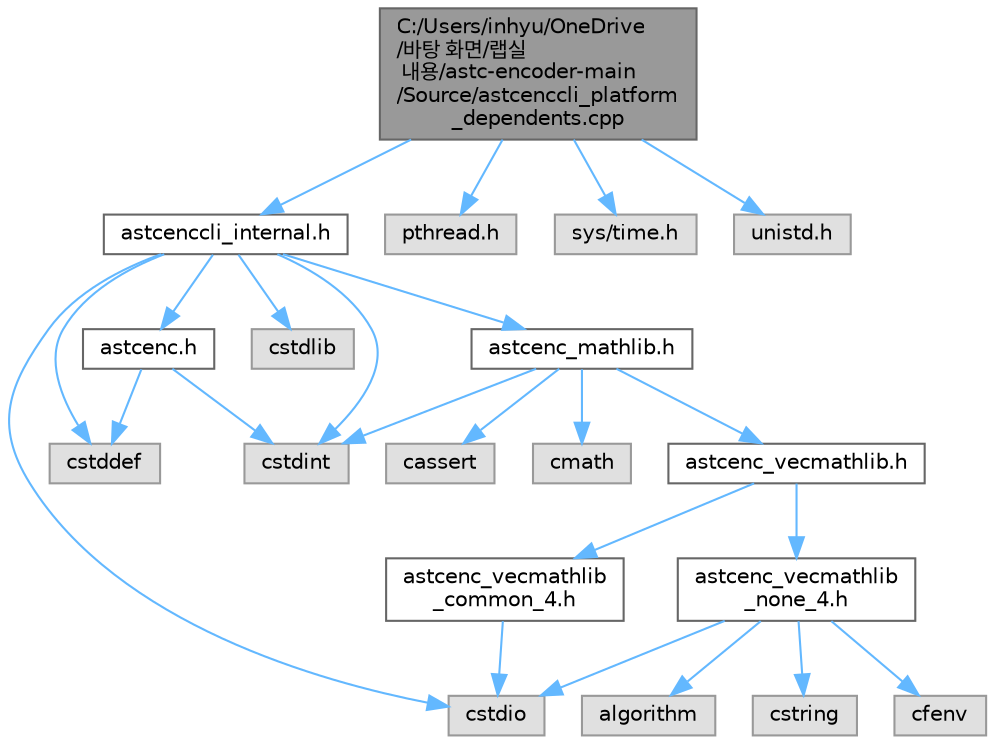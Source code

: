 digraph "C:/Users/inhyu/OneDrive/바탕 화면/랩실 내용/astc-encoder-main/Source/astcenccli_platform_dependents.cpp"
{
 // LATEX_PDF_SIZE
  bgcolor="transparent";
  edge [fontname=Helvetica,fontsize=10,labelfontname=Helvetica,labelfontsize=10];
  node [fontname=Helvetica,fontsize=10,shape=box,height=0.2,width=0.4];
  Node1 [id="Node000001",label="C:/Users/inhyu/OneDrive\l/바탕 화면/랩실\l 내용/astc-encoder-main\l/Source/astcenccli_platform\l_dependents.cpp",height=0.2,width=0.4,color="gray40", fillcolor="grey60", style="filled", fontcolor="black",tooltip=" "];
  Node1 -> Node2 [id="edge1_Node000001_Node000002",color="steelblue1",style="solid",tooltip=" "];
  Node2 [id="Node000002",label="astcenccli_internal.h",height=0.2,width=0.4,color="grey40", fillcolor="white", style="filled",URL="$astcenccli__internal_8h.html",tooltip=" "];
  Node2 -> Node3 [id="edge2_Node000002_Node000003",color="steelblue1",style="solid",tooltip=" "];
  Node3 [id="Node000003",label="cstddef",height=0.2,width=0.4,color="grey60", fillcolor="#E0E0E0", style="filled",tooltip=" "];
  Node2 -> Node4 [id="edge3_Node000002_Node000004",color="steelblue1",style="solid",tooltip=" "];
  Node4 [id="Node000004",label="cstdint",height=0.2,width=0.4,color="grey60", fillcolor="#E0E0E0", style="filled",tooltip=" "];
  Node2 -> Node5 [id="edge4_Node000002_Node000005",color="steelblue1",style="solid",tooltip=" "];
  Node5 [id="Node000005",label="cstdio",height=0.2,width=0.4,color="grey60", fillcolor="#E0E0E0", style="filled",tooltip=" "];
  Node2 -> Node6 [id="edge5_Node000002_Node000006",color="steelblue1",style="solid",tooltip=" "];
  Node6 [id="Node000006",label="cstdlib",height=0.2,width=0.4,color="grey60", fillcolor="#E0E0E0", style="filled",tooltip=" "];
  Node2 -> Node7 [id="edge6_Node000002_Node000007",color="steelblue1",style="solid",tooltip=" "];
  Node7 [id="Node000007",label="astcenc.h",height=0.2,width=0.4,color="grey40", fillcolor="white", style="filled",URL="$astcenc_8h.html",tooltip=" "];
  Node7 -> Node3 [id="edge7_Node000007_Node000003",color="steelblue1",style="solid",tooltip=" "];
  Node7 -> Node4 [id="edge8_Node000007_Node000004",color="steelblue1",style="solid",tooltip=" "];
  Node2 -> Node8 [id="edge9_Node000002_Node000008",color="steelblue1",style="solid",tooltip=" "];
  Node8 [id="Node000008",label="astcenc_mathlib.h",height=0.2,width=0.4,color="grey40", fillcolor="white", style="filled",URL="$astcenc__mathlib_8h.html",tooltip=" "];
  Node8 -> Node9 [id="edge10_Node000008_Node000009",color="steelblue1",style="solid",tooltip=" "];
  Node9 [id="Node000009",label="cassert",height=0.2,width=0.4,color="grey60", fillcolor="#E0E0E0", style="filled",tooltip=" "];
  Node8 -> Node4 [id="edge11_Node000008_Node000004",color="steelblue1",style="solid",tooltip=" "];
  Node8 -> Node10 [id="edge12_Node000008_Node000010",color="steelblue1",style="solid",tooltip=" "];
  Node10 [id="Node000010",label="cmath",height=0.2,width=0.4,color="grey60", fillcolor="#E0E0E0", style="filled",tooltip=" "];
  Node8 -> Node11 [id="edge13_Node000008_Node000011",color="steelblue1",style="solid",tooltip=" "];
  Node11 [id="Node000011",label="astcenc_vecmathlib.h",height=0.2,width=0.4,color="grey40", fillcolor="white", style="filled",URL="$astcenc__vecmathlib_8h.html",tooltip=" "];
  Node11 -> Node12 [id="edge14_Node000011_Node000012",color="steelblue1",style="solid",tooltip=" "];
  Node12 [id="Node000012",label="astcenc_vecmathlib\l_none_4.h",height=0.2,width=0.4,color="grey40", fillcolor="white", style="filled",URL="$astcenc__vecmathlib__none__4_8h.html",tooltip=" "];
  Node12 -> Node13 [id="edge15_Node000012_Node000013",color="steelblue1",style="solid",tooltip=" "];
  Node13 [id="Node000013",label="algorithm",height=0.2,width=0.4,color="grey60", fillcolor="#E0E0E0", style="filled",tooltip=" "];
  Node12 -> Node5 [id="edge16_Node000012_Node000005",color="steelblue1",style="solid",tooltip=" "];
  Node12 -> Node14 [id="edge17_Node000012_Node000014",color="steelblue1",style="solid",tooltip=" "];
  Node14 [id="Node000014",label="cstring",height=0.2,width=0.4,color="grey60", fillcolor="#E0E0E0", style="filled",tooltip=" "];
  Node12 -> Node15 [id="edge18_Node000012_Node000015",color="steelblue1",style="solid",tooltip=" "];
  Node15 [id="Node000015",label="cfenv",height=0.2,width=0.4,color="grey60", fillcolor="#E0E0E0", style="filled",tooltip=" "];
  Node11 -> Node16 [id="edge19_Node000011_Node000016",color="steelblue1",style="solid",tooltip=" "];
  Node16 [id="Node000016",label="astcenc_vecmathlib\l_common_4.h",height=0.2,width=0.4,color="grey40", fillcolor="white", style="filled",URL="$astcenc__vecmathlib__common__4_8h.html",tooltip=" "];
  Node16 -> Node5 [id="edge20_Node000016_Node000005",color="steelblue1",style="solid",tooltip=" "];
  Node1 -> Node17 [id="edge21_Node000001_Node000017",color="steelblue1",style="solid",tooltip=" "];
  Node17 [id="Node000017",label="pthread.h",height=0.2,width=0.4,color="grey60", fillcolor="#E0E0E0", style="filled",tooltip=" "];
  Node1 -> Node18 [id="edge22_Node000001_Node000018",color="steelblue1",style="solid",tooltip=" "];
  Node18 [id="Node000018",label="sys/time.h",height=0.2,width=0.4,color="grey60", fillcolor="#E0E0E0", style="filled",tooltip=" "];
  Node1 -> Node19 [id="edge23_Node000001_Node000019",color="steelblue1",style="solid",tooltip=" "];
  Node19 [id="Node000019",label="unistd.h",height=0.2,width=0.4,color="grey60", fillcolor="#E0E0E0", style="filled",tooltip=" "];
}
